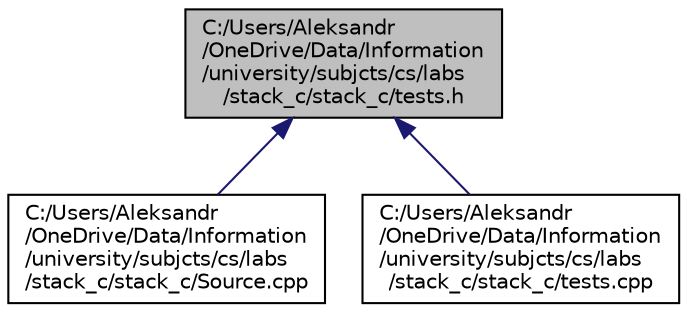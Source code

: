 digraph "C:/Users/Aleksandr/OneDrive/Data/Information/university/subjcts/cs/labs/stack_c/stack_c/tests.h"
{
  edge [fontname="Helvetica",fontsize="10",labelfontname="Helvetica",labelfontsize="10"];
  node [fontname="Helvetica",fontsize="10",shape=record];
  Node6 [label="C:/Users/Aleksandr\l/OneDrive/Data/Information\l/university/subjcts/cs/labs\l/stack_c/stack_c/tests.h",height=0.2,width=0.4,color="black", fillcolor="grey75", style="filled", fontcolor="black"];
  Node6 -> Node7 [dir="back",color="midnightblue",fontsize="10",style="solid",fontname="Helvetica"];
  Node7 [label="C:/Users/Aleksandr\l/OneDrive/Data/Information\l/university/subjcts/cs/labs\l/stack_c/stack_c/Source.cpp",height=0.2,width=0.4,color="black", fillcolor="white", style="filled",URL="$_source_8cpp.html"];
  Node6 -> Node8 [dir="back",color="midnightblue",fontsize="10",style="solid",fontname="Helvetica"];
  Node8 [label="C:/Users/Aleksandr\l/OneDrive/Data/Information\l/university/subjcts/cs/labs\l/stack_c/stack_c/tests.cpp",height=0.2,width=0.4,color="black", fillcolor="white", style="filled",URL="$tests_8cpp.html"];
}
